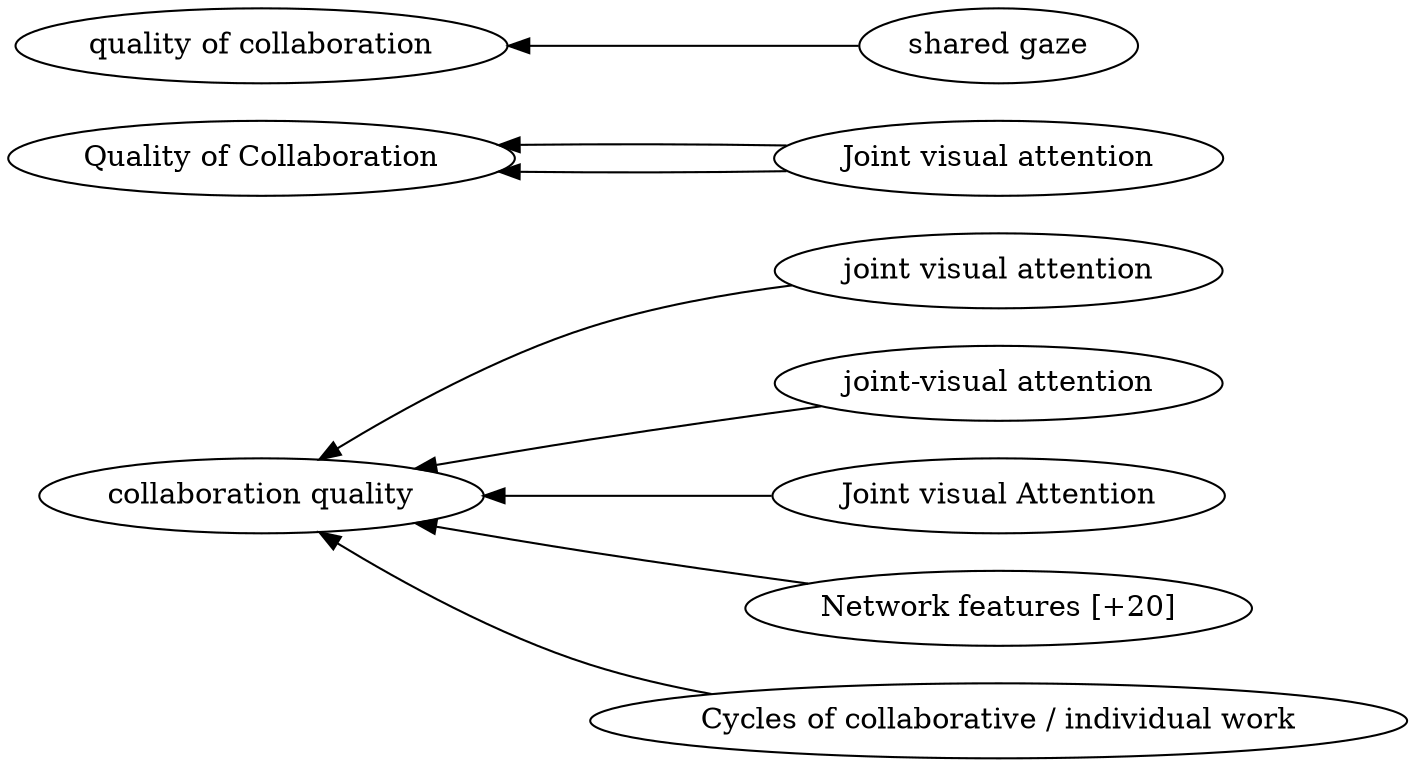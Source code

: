 digraph Test {
	rankdir=RL
	size="15,15"
	overlap=false
	splines=true
	{rank=same; "joint visual attention" "joint-visual attention" "Joint visual attention" "Joint visual Attention" "Network features [+20]" "shared gaze" "Cycles of collaborative / individual work";}
	{rank=same; "collaboration quality" "Quality of Collaboration" "quality of collaboration";}
	"Joint visual attention" [href="https://scholar.google.com/scholar?hl=en&q=An%20Interactive%20Table%20for%20Supporting%20Participation%20Balance%20in%20Face-to-Face%20Collaborative%20Learning"]
	"Joint visual attention" -> "Quality of Collaboration"
	"Joint visual attention" [href="https://scholar.google.com/scholar?hl=en&q=An%20Interactive%20Table%20for%20Supporting%20Participation%20Balance%20in%20Face-to-Face%20Collaborative%20Learning"]
	"Joint visual attention" -> "Quality of Collaboration"
	"Joint visual Attention" [href="https://scholar.google.com/scholar?hl=en&q=An%20Interactive%20Table%20for%20Supporting%20Participation%20Balance%20in%20Face-to-Face%20Collaborative%20Learning"]
	"Joint visual Attention" -> "collaboration quality"
	"Cycles of collaborative / individual work" [href="https://scholar.google.com/scholar?hl=en&q=An%20Interactive%20Table%20for%20Supporting%20Participation%20Balance%20in%20Face-to-Face%20Collaborative%20Learning"]
	"Cycles of collaborative / individual work" -> "collaboration quality"
	"Network features [+20]" [href="https://scholar.google.com/scholar?hl=en&q=An%20Interactive%20Table%20for%20Supporting%20Participation%20Balance%20in%20Face-to-Face%20Collaborative%20Learning"]
	"Network features [+20]" -> "collaboration quality"
	"joint-visual attention" [href="https://scholar.google.com/scholar?hl=en&q=An%20Interactive%20Table%20for%20Supporting%20Participation%20Balance%20in%20Face-to-Face%20Collaborative%20Learning"]
	"joint-visual attention" -> "collaboration quality"
	"joint visual attention" [href="https://scholar.google.com/scholar?hl=en&q=An%20Interactive%20Table%20for%20Supporting%20Participation%20Balance%20in%20Face-to-Face%20Collaborative%20Learning"]
	"joint visual attention" -> "collaboration quality"
	"shared gaze" [href="https://scholar.google.com/scholar?hl=en&q=An%20Interactive%20Table%20for%20Supporting%20Participation%20Balance%20in%20Face-to-Face%20Collaborative%20Learning"]
	"shared gaze" -> "quality of collaboration"
}
